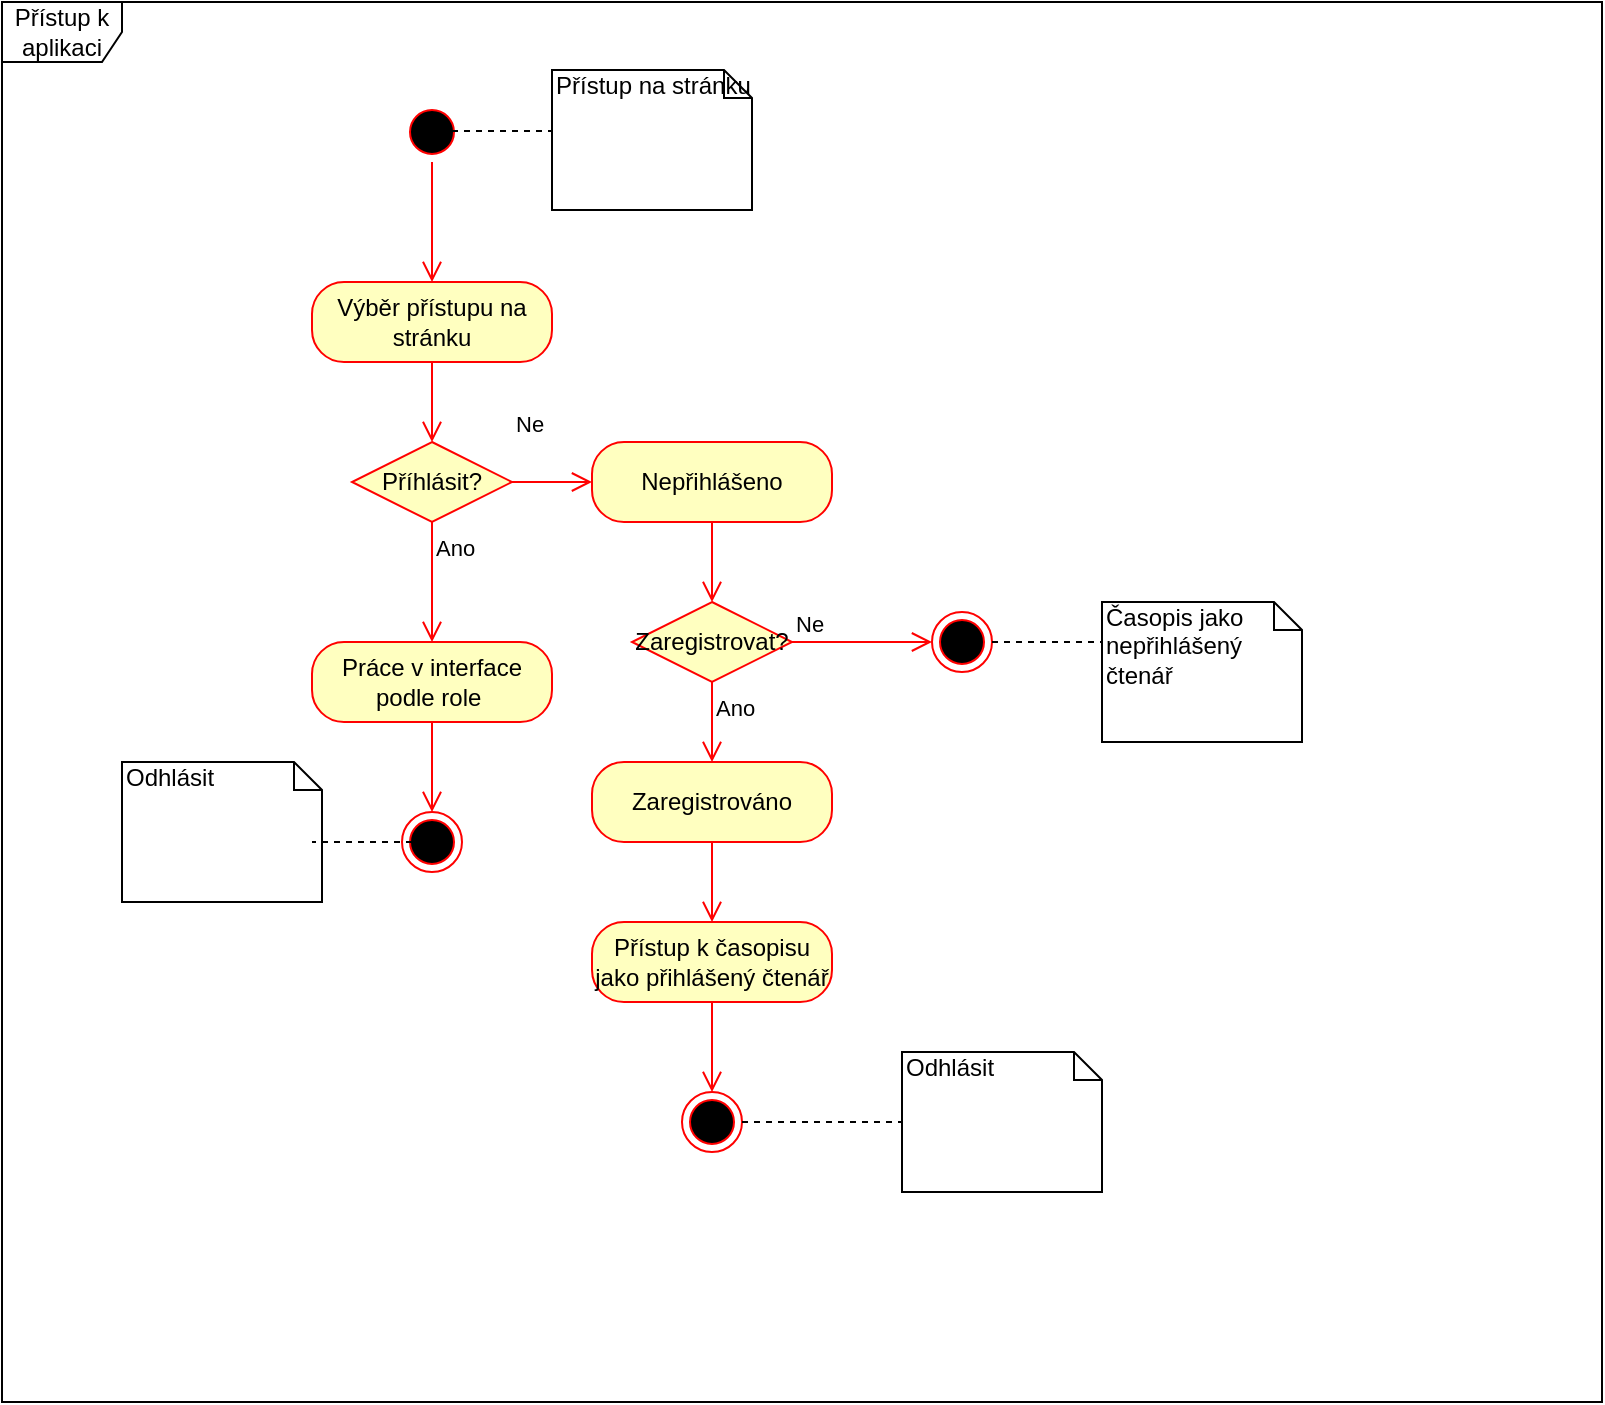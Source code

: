 <mxfile version="12.4.8" type="device"><diagram id="o3dlUDmgSDD4n7B77wFV" name="Page-1"><mxGraphModel dx="1422" dy="794" grid="1" gridSize="10" guides="1" tooltips="1" connect="1" arrows="1" fold="1" page="1" pageScale="1" pageWidth="827" pageHeight="1169" math="0" shadow="0"><root><mxCell id="0"/><mxCell id="1" parent="0"/><mxCell id="hPszKfkfvFSIk3_HI2J2-1" value="" style="ellipse;html=1;shape=startState;fillColor=#000000;strokeColor=#ff0000;" vertex="1" parent="1"><mxGeometry x="200" y="50" width="30" height="30" as="geometry"/></mxCell><mxCell id="hPszKfkfvFSIk3_HI2J2-2" value="" style="edgeStyle=orthogonalEdgeStyle;html=1;verticalAlign=bottom;endArrow=open;endSize=8;strokeColor=#ff0000;" edge="1" source="hPszKfkfvFSIk3_HI2J2-1" parent="1"><mxGeometry relative="1" as="geometry"><mxPoint x="215" y="140" as="targetPoint"/></mxGeometry></mxCell><mxCell id="hPszKfkfvFSIk3_HI2J2-3" value="Výběr přístupu na stránku" style="rounded=1;whiteSpace=wrap;html=1;arcSize=40;fontColor=#000000;fillColor=#ffffc0;strokeColor=#ff0000;" vertex="1" parent="1"><mxGeometry x="155" y="140" width="120" height="40" as="geometry"/></mxCell><mxCell id="hPszKfkfvFSIk3_HI2J2-4" value="" style="edgeStyle=orthogonalEdgeStyle;html=1;verticalAlign=bottom;endArrow=open;endSize=8;strokeColor=#ff0000;" edge="1" source="hPszKfkfvFSIk3_HI2J2-3" parent="1" target="hPszKfkfvFSIk3_HI2J2-13"><mxGeometry relative="1" as="geometry"><mxPoint x="215" y="240" as="targetPoint"/></mxGeometry></mxCell><mxCell id="hPszKfkfvFSIk3_HI2J2-13" value="Příhlásit?" style="rhombus;whiteSpace=wrap;html=1;fillColor=#ffffc0;strokeColor=#ff0000;" vertex="1" parent="1"><mxGeometry x="175" y="220" width="80" height="40" as="geometry"/></mxCell><mxCell id="hPszKfkfvFSIk3_HI2J2-14" value="Ne" style="edgeStyle=orthogonalEdgeStyle;html=1;align=left;verticalAlign=bottom;endArrow=open;endSize=8;strokeColor=#ff0000;" edge="1" source="hPszKfkfvFSIk3_HI2J2-13" parent="1" target="hPszKfkfvFSIk3_HI2J2-16"><mxGeometry x="-1" y="20" relative="1" as="geometry"><mxPoint x="355" y="240" as="targetPoint"/><mxPoint as="offset"/></mxGeometry></mxCell><mxCell id="hPszKfkfvFSIk3_HI2J2-15" value="Ano" style="edgeStyle=orthogonalEdgeStyle;html=1;align=left;verticalAlign=top;endArrow=open;endSize=8;strokeColor=#ff0000;" edge="1" source="hPszKfkfvFSIk3_HI2J2-13" parent="1"><mxGeometry x="-1" relative="1" as="geometry"><mxPoint x="215" y="320" as="targetPoint"/></mxGeometry></mxCell><mxCell id="hPszKfkfvFSIk3_HI2J2-16" value="Nepřihlášeno" style="rounded=1;whiteSpace=wrap;html=1;arcSize=40;fontColor=#000000;fillColor=#ffffc0;strokeColor=#ff0000;" vertex="1" parent="1"><mxGeometry x="295" y="220" width="120" height="40" as="geometry"/></mxCell><mxCell id="hPszKfkfvFSIk3_HI2J2-17" value="" style="edgeStyle=orthogonalEdgeStyle;html=1;verticalAlign=bottom;endArrow=open;endSize=8;strokeColor=#ff0000;" edge="1" source="hPszKfkfvFSIk3_HI2J2-16" parent="1" target="hPszKfkfvFSIk3_HI2J2-18"><mxGeometry relative="1" as="geometry"><mxPoint x="355" y="320" as="targetPoint"/></mxGeometry></mxCell><mxCell id="hPszKfkfvFSIk3_HI2J2-18" value="Zaregistrovat?" style="rhombus;whiteSpace=wrap;html=1;fillColor=#ffffc0;strokeColor=#ff0000;" vertex="1" parent="1"><mxGeometry x="315" y="300" width="80" height="40" as="geometry"/></mxCell><mxCell id="hPszKfkfvFSIk3_HI2J2-19" value="Ne" style="edgeStyle=orthogonalEdgeStyle;html=1;align=left;verticalAlign=bottom;endArrow=open;endSize=8;strokeColor=#ff0000;" edge="1" source="hPszKfkfvFSIk3_HI2J2-18" parent="1" target="hPszKfkfvFSIk3_HI2J2-40"><mxGeometry x="-1" relative="1" as="geometry"><mxPoint x="480" y="320" as="targetPoint"/></mxGeometry></mxCell><mxCell id="hPszKfkfvFSIk3_HI2J2-20" value="Ano" style="edgeStyle=orthogonalEdgeStyle;html=1;align=left;verticalAlign=top;endArrow=open;endSize=8;strokeColor=#ff0000;" edge="1" source="hPszKfkfvFSIk3_HI2J2-18" parent="1" target="hPszKfkfvFSIk3_HI2J2-23"><mxGeometry x="-1" relative="1" as="geometry"><mxPoint x="355" y="400" as="targetPoint"/></mxGeometry></mxCell><mxCell id="hPszKfkfvFSIk3_HI2J2-23" value="Zaregistrováno" style="rounded=1;whiteSpace=wrap;html=1;arcSize=40;fontColor=#000000;fillColor=#ffffc0;strokeColor=#ff0000;" vertex="1" parent="1"><mxGeometry x="295" y="380" width="120" height="40" as="geometry"/></mxCell><mxCell id="hPszKfkfvFSIk3_HI2J2-24" value="" style="edgeStyle=orthogonalEdgeStyle;html=1;verticalAlign=bottom;endArrow=open;endSize=8;strokeColor=#ff0000;" edge="1" source="hPszKfkfvFSIk3_HI2J2-23" parent="1" target="hPszKfkfvFSIk3_HI2J2-25"><mxGeometry relative="1" as="geometry"><mxPoint x="355" y="480" as="targetPoint"/></mxGeometry></mxCell><mxCell id="hPszKfkfvFSIk3_HI2J2-25" value="Přístup k časopisu jako přihlášený čtenář" style="rounded=1;whiteSpace=wrap;html=1;arcSize=40;fontColor=#000000;fillColor=#ffffc0;strokeColor=#ff0000;" vertex="1" parent="1"><mxGeometry x="295" y="460" width="120" height="40" as="geometry"/></mxCell><mxCell id="hPszKfkfvFSIk3_HI2J2-26" value="" style="edgeStyle=orthogonalEdgeStyle;html=1;verticalAlign=bottom;endArrow=open;endSize=8;strokeColor=#ff0000;" edge="1" source="hPszKfkfvFSIk3_HI2J2-25" parent="1" target="hPszKfkfvFSIk3_HI2J2-27"><mxGeometry relative="1" as="geometry"><mxPoint x="355" y="560" as="targetPoint"/></mxGeometry></mxCell><mxCell id="hPszKfkfvFSIk3_HI2J2-27" value="" style="ellipse;html=1;shape=endState;fillColor=#000000;strokeColor=#ff0000;" vertex="1" parent="1"><mxGeometry x="340" y="545" width="30" height="30" as="geometry"/></mxCell><mxCell id="hPszKfkfvFSIk3_HI2J2-31" value="Práce v interface podle role&amp;nbsp;" style="rounded=1;whiteSpace=wrap;html=1;arcSize=40;fontColor=#000000;fillColor=#ffffc0;strokeColor=#ff0000;" vertex="1" parent="1"><mxGeometry x="155" y="320" width="120" height="40" as="geometry"/></mxCell><mxCell id="hPszKfkfvFSIk3_HI2J2-32" value="" style="edgeStyle=orthogonalEdgeStyle;html=1;verticalAlign=bottom;endArrow=open;endSize=8;strokeColor=#ff0000;" edge="1" source="hPszKfkfvFSIk3_HI2J2-31" parent="1" target="hPszKfkfvFSIk3_HI2J2-43"><mxGeometry relative="1" as="geometry"><mxPoint x="215" y="420" as="targetPoint"/></mxGeometry></mxCell><mxCell id="hPszKfkfvFSIk3_HI2J2-36" value="Odhlásit" style="shape=note;whiteSpace=wrap;html=1;size=14;verticalAlign=top;align=left;spacingTop=-6;" vertex="1" parent="1"><mxGeometry x="450" y="525" width="100" height="70" as="geometry"/></mxCell><mxCell id="hPszKfkfvFSIk3_HI2J2-37" value="" style="edgeStyle=orthogonalEdgeStyle;rounded=0;orthogonalLoop=1;jettySize=auto;html=1;dashed=1;endArrow=none;endFill=0;" edge="1" parent="1" source="hPszKfkfvFSIk3_HI2J2-27" target="hPszKfkfvFSIk3_HI2J2-36"><mxGeometry relative="1" as="geometry"/></mxCell><mxCell id="hPszKfkfvFSIk3_HI2J2-40" value="" style="ellipse;html=1;shape=endState;fillColor=#000000;strokeColor=#ff0000;" vertex="1" parent="1"><mxGeometry x="465" y="305" width="30" height="30" as="geometry"/></mxCell><mxCell id="hPszKfkfvFSIk3_HI2J2-41" value="Časopis jako nepřihlášený čtenář" style="shape=note;whiteSpace=wrap;html=1;size=14;verticalAlign=top;align=left;spacingTop=-6;" vertex="1" parent="1"><mxGeometry x="550" y="300" width="100" height="70" as="geometry"/></mxCell><mxCell id="hPszKfkfvFSIk3_HI2J2-42" value="" style="endArrow=none;html=1;dashed=1;endFill=0;" edge="1" parent="1"><mxGeometry width="50" height="50" relative="1" as="geometry"><mxPoint x="495" y="320" as="sourcePoint"/><mxPoint x="550" y="320" as="targetPoint"/></mxGeometry></mxCell><mxCell id="hPszKfkfvFSIk3_HI2J2-43" value="" style="ellipse;html=1;shape=endState;fillColor=#000000;strokeColor=#ff0000;" vertex="1" parent="1"><mxGeometry x="200" y="405" width="30" height="30" as="geometry"/></mxCell><mxCell id="hPszKfkfvFSIk3_HI2J2-44" value="Odhlásit" style="shape=note;whiteSpace=wrap;html=1;size=14;verticalAlign=top;align=left;spacingTop=-6;" vertex="1" parent="1"><mxGeometry x="60" y="380" width="100" height="70" as="geometry"/></mxCell><mxCell id="hPszKfkfvFSIk3_HI2J2-45" value="" style="endArrow=none;html=1;dashed=1;endFill=0;" edge="1" parent="1"><mxGeometry width="50" height="50" relative="1" as="geometry"><mxPoint x="205" y="420" as="sourcePoint"/><mxPoint x="155" y="420" as="targetPoint"/></mxGeometry></mxCell><mxCell id="hPszKfkfvFSIk3_HI2J2-50" value="Přístup na stránku" style="shape=note;whiteSpace=wrap;html=1;size=14;verticalAlign=top;align=left;spacingTop=-6;" vertex="1" parent="1"><mxGeometry x="275" y="34" width="100" height="70" as="geometry"/></mxCell><mxCell id="hPszKfkfvFSIk3_HI2J2-51" value="" style="endArrow=none;dashed=1;html=1;" edge="1" parent="1"><mxGeometry width="50" height="50" relative="1" as="geometry"><mxPoint x="225" y="64.5" as="sourcePoint"/><mxPoint x="275" y="64.5" as="targetPoint"/></mxGeometry></mxCell><mxCell id="hPszKfkfvFSIk3_HI2J2-52" value="Přístup k aplikaci" style="shape=umlFrame;whiteSpace=wrap;html=1;" vertex="1" parent="1"><mxGeometry width="800" height="700" as="geometry"/></mxCell></root></mxGraphModel></diagram></mxfile>